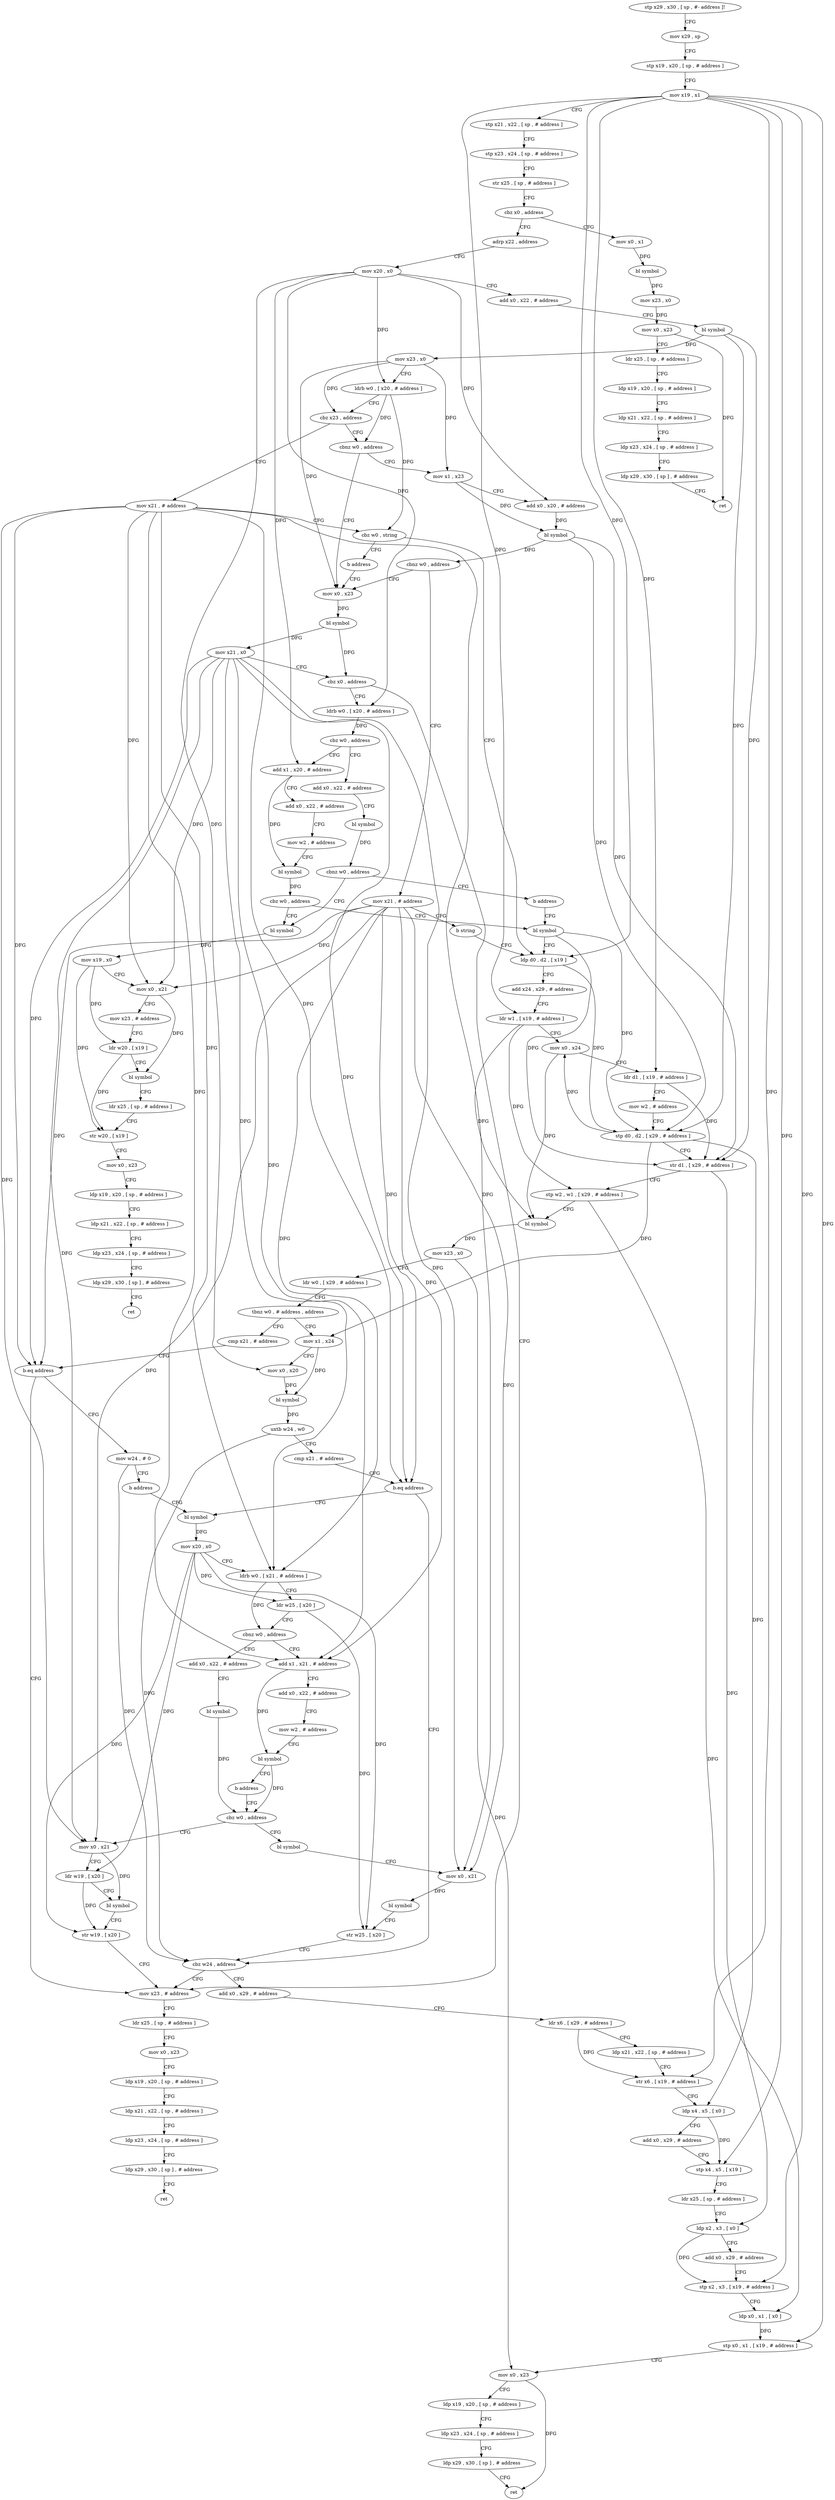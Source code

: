 digraph "func" {
"294552" [label = "stp x29 , x30 , [ sp , #- address ]!" ]
"294556" [label = "mov x29 , sp" ]
"294560" [label = "stp x19 , x20 , [ sp , # address ]" ]
"294564" [label = "mov x19 , x1" ]
"294568" [label = "stp x21 , x22 , [ sp , # address ]" ]
"294572" [label = "stp x23 , x24 , [ sp , # address ]" ]
"294576" [label = "str x25 , [ sp , # address ]" ]
"294580" [label = "cbz x0 , address" ]
"295072" [label = "mov x0 , x1" ]
"294584" [label = "adrp x22 , address" ]
"295076" [label = "bl symbol" ]
"295080" [label = "mov x23 , x0" ]
"295084" [label = "mov x0 , x23" ]
"295088" [label = "ldr x25 , [ sp , # address ]" ]
"295092" [label = "ldp x19 , x20 , [ sp , # address ]" ]
"295096" [label = "ldp x21 , x22 , [ sp , # address ]" ]
"295100" [label = "ldp x23 , x24 , [ sp , # address ]" ]
"295104" [label = "ldp x29 , x30 , [ sp ] , # address" ]
"295108" [label = "ret" ]
"294588" [label = "mov x20 , x0" ]
"294592" [label = "add x0 , x22 , # address" ]
"294596" [label = "bl symbol" ]
"294600" [label = "mov x23 , x0" ]
"294604" [label = "ldrb w0 , [ x20 , # address ]" ]
"294608" [label = "cbz x23 , address" ]
"295040" [label = "mov x21 , # address" ]
"294612" [label = "cbnz w0 , address" ]
"295044" [label = "cbz w0 , string" ]
"294748" [label = "ldp d0 , d2 , [ x19 ]" ]
"295048" [label = "b address" ]
"294720" [label = "mov x1 , x23" ]
"294616" [label = "mov x0 , x23" ]
"294752" [label = "add x24 , x29 , # address" ]
"294756" [label = "ldr w1 , [ x19 , # address ]" ]
"294760" [label = "mov x0 , x24" ]
"294764" [label = "ldr d1 , [ x19 , # address ]" ]
"294768" [label = "mov w2 , # address" ]
"294772" [label = "stp d0 , d2 , [ x29 , # address ]" ]
"294776" [label = "str d1 , [ x29 , # address ]" ]
"294780" [label = "stp w2 , w1 , [ x29 , # address ]" ]
"294784" [label = "bl symbol" ]
"294788" [label = "mov x23 , x0" ]
"294792" [label = "ldr w0 , [ x29 , # address ]" ]
"294796" [label = "tbnz w0 , # address , address" ]
"295024" [label = "cmp x21 , # address" ]
"294800" [label = "mov x1 , x24" ]
"294724" [label = "add x0 , x20 , # address" ]
"294728" [label = "bl symbol" ]
"294732" [label = "cbnz w0 , address" ]
"294736" [label = "mov x21 , # address" ]
"294620" [label = "bl symbol" ]
"294624" [label = "mov x21 , x0" ]
"294628" [label = "cbz x0 , address" ]
"294872" [label = "mov x23 , # address" ]
"294632" [label = "ldrb w0 , [ x20 , # address ]" ]
"295028" [label = "b.eq address" ]
"295032" [label = "mov w24 , # 0" ]
"294804" [label = "mov x0 , x20" ]
"294808" [label = "bl symbol" ]
"294812" [label = "uxtb w24 , w0" ]
"294816" [label = "cmp x21 , # address" ]
"294820" [label = "b.eq address" ]
"294920" [label = "cbz w24 , address" ]
"294824" [label = "bl symbol" ]
"294740" [label = "b string" ]
"294876" [label = "ldr x25 , [ sp , # address ]" ]
"294880" [label = "mov x0 , x23" ]
"294884" [label = "ldp x19 , x20 , [ sp , # address ]" ]
"294888" [label = "ldp x21 , x22 , [ sp , # address ]" ]
"294892" [label = "ldp x23 , x24 , [ sp , # address ]" ]
"294896" [label = "ldp x29 , x30 , [ sp ] , # address" ]
"294900" [label = "ret" ]
"294636" [label = "cbz w0 , address" ]
"295056" [label = "add x0 , x22 , # address" ]
"294640" [label = "add x1 , x20 , # address" ]
"295036" [label = "b address" ]
"294924" [label = "add x0 , x29 , # address" ]
"294828" [label = "mov x20 , x0" ]
"294832" [label = "ldrb w0 , [ x21 , # address ]" ]
"294836" [label = "ldr w25 , [ x20 ]" ]
"294840" [label = "cbnz w0 , address" ]
"295000" [label = "add x1 , x21 , # address" ]
"294844" [label = "add x0 , x22 , # address" ]
"295060" [label = "bl symbol" ]
"295064" [label = "cbnz w0 , address" ]
"294660" [label = "bl symbol" ]
"295068" [label = "b address" ]
"294644" [label = "add x0 , x22 , # address" ]
"294648" [label = "mov w2 , # address" ]
"294652" [label = "bl symbol" ]
"294656" [label = "cbz w0 , address" ]
"294744" [label = "bl symbol" ]
"294928" [label = "ldr x6 , [ x29 , # address ]" ]
"294932" [label = "ldp x21 , x22 , [ sp , # address ]" ]
"294936" [label = "str x6 , [ x19 , # address ]" ]
"294940" [label = "ldp x4 , x5 , [ x0 ]" ]
"294944" [label = "add x0 , x29 , # address" ]
"294948" [label = "stp x4 , x5 , [ x19 ]" ]
"294952" [label = "ldr x25 , [ sp , # address ]" ]
"294956" [label = "ldp x2 , x3 , [ x0 ]" ]
"294960" [label = "add x0 , x29 , # address" ]
"294964" [label = "stp x2 , x3 , [ x19 , # address ]" ]
"294968" [label = "ldp x0 , x1 , [ x0 ]" ]
"294972" [label = "stp x0 , x1 , [ x19 , # address ]" ]
"294976" [label = "mov x0 , x23" ]
"294980" [label = "ldp x19 , x20 , [ sp , # address ]" ]
"294984" [label = "ldp x23 , x24 , [ sp , # address ]" ]
"294988" [label = "ldp x29 , x30 , [ sp ] , # address" ]
"294992" [label = "ret" ]
"295004" [label = "add x0 , x22 , # address" ]
"295008" [label = "mov w2 , # address" ]
"295012" [label = "bl symbol" ]
"295016" [label = "b address" ]
"294852" [label = "cbz w0 , address" ]
"294848" [label = "bl symbol" ]
"294664" [label = "mov x19 , x0" ]
"294668" [label = "mov x0 , x21" ]
"294672" [label = "mov x23 , # address" ]
"294676" [label = "ldr w20 , [ x19 ]" ]
"294680" [label = "bl symbol" ]
"294684" [label = "ldr x25 , [ sp , # address ]" ]
"294688" [label = "str w20 , [ x19 ]" ]
"294692" [label = "mov x0 , x23" ]
"294696" [label = "ldp x19 , x20 , [ sp , # address ]" ]
"294700" [label = "ldp x21 , x22 , [ sp , # address ]" ]
"294704" [label = "ldp x23 , x24 , [ sp , # address ]" ]
"294708" [label = "ldp x29 , x30 , [ sp ] , # address" ]
"294712" [label = "ret" ]
"294904" [label = "bl symbol" ]
"294856" [label = "mov x0 , x21" ]
"294908" [label = "mov x0 , x21" ]
"294912" [label = "bl symbol" ]
"294916" [label = "str w25 , [ x20 ]" ]
"294860" [label = "ldr w19 , [ x20 ]" ]
"294864" [label = "bl symbol" ]
"294868" [label = "str w19 , [ x20 ]" ]
"294552" -> "294556" [ label = "CFG" ]
"294556" -> "294560" [ label = "CFG" ]
"294560" -> "294564" [ label = "CFG" ]
"294564" -> "294568" [ label = "CFG" ]
"294564" -> "294748" [ label = "DFG" ]
"294564" -> "294756" [ label = "DFG" ]
"294564" -> "294764" [ label = "DFG" ]
"294564" -> "294936" [ label = "DFG" ]
"294564" -> "294948" [ label = "DFG" ]
"294564" -> "294964" [ label = "DFG" ]
"294564" -> "294972" [ label = "DFG" ]
"294568" -> "294572" [ label = "CFG" ]
"294572" -> "294576" [ label = "CFG" ]
"294576" -> "294580" [ label = "CFG" ]
"294580" -> "295072" [ label = "CFG" ]
"294580" -> "294584" [ label = "CFG" ]
"295072" -> "295076" [ label = "DFG" ]
"294584" -> "294588" [ label = "CFG" ]
"295076" -> "295080" [ label = "DFG" ]
"295080" -> "295084" [ label = "DFG" ]
"295084" -> "295088" [ label = "CFG" ]
"295084" -> "295108" [ label = "DFG" ]
"295088" -> "295092" [ label = "CFG" ]
"295092" -> "295096" [ label = "CFG" ]
"295096" -> "295100" [ label = "CFG" ]
"295100" -> "295104" [ label = "CFG" ]
"295104" -> "295108" [ label = "CFG" ]
"294588" -> "294592" [ label = "CFG" ]
"294588" -> "294604" [ label = "DFG" ]
"294588" -> "294724" [ label = "DFG" ]
"294588" -> "294804" [ label = "DFG" ]
"294588" -> "294632" [ label = "DFG" ]
"294588" -> "294640" [ label = "DFG" ]
"294592" -> "294596" [ label = "CFG" ]
"294596" -> "294600" [ label = "DFG" ]
"294596" -> "294772" [ label = "DFG" ]
"294596" -> "294776" [ label = "DFG" ]
"294600" -> "294604" [ label = "CFG" ]
"294600" -> "294608" [ label = "DFG" ]
"294600" -> "294720" [ label = "DFG" ]
"294600" -> "294616" [ label = "DFG" ]
"294604" -> "294608" [ label = "CFG" ]
"294604" -> "295044" [ label = "DFG" ]
"294604" -> "294612" [ label = "DFG" ]
"294608" -> "295040" [ label = "CFG" ]
"294608" -> "294612" [ label = "CFG" ]
"295040" -> "295044" [ label = "CFG" ]
"295040" -> "295028" [ label = "DFG" ]
"295040" -> "294820" [ label = "DFG" ]
"295040" -> "294832" [ label = "DFG" ]
"295040" -> "295000" [ label = "DFG" ]
"295040" -> "294668" [ label = "DFG" ]
"295040" -> "294908" [ label = "DFG" ]
"295040" -> "294856" [ label = "DFG" ]
"294612" -> "294720" [ label = "CFG" ]
"294612" -> "294616" [ label = "CFG" ]
"295044" -> "294748" [ label = "CFG" ]
"295044" -> "295048" [ label = "CFG" ]
"294748" -> "294752" [ label = "CFG" ]
"294748" -> "294772" [ label = "DFG" ]
"295048" -> "294616" [ label = "CFG" ]
"294720" -> "294724" [ label = "CFG" ]
"294720" -> "294728" [ label = "DFG" ]
"294616" -> "294620" [ label = "DFG" ]
"294752" -> "294756" [ label = "CFG" ]
"294756" -> "294760" [ label = "CFG" ]
"294756" -> "294780" [ label = "DFG" ]
"294756" -> "294784" [ label = "DFG" ]
"294760" -> "294764" [ label = "CFG" ]
"294760" -> "294784" [ label = "DFG" ]
"294764" -> "294768" [ label = "CFG" ]
"294764" -> "294776" [ label = "DFG" ]
"294768" -> "294772" [ label = "CFG" ]
"294772" -> "294776" [ label = "CFG" ]
"294772" -> "294760" [ label = "DFG" ]
"294772" -> "294940" [ label = "DFG" ]
"294772" -> "294800" [ label = "DFG" ]
"294776" -> "294780" [ label = "CFG" ]
"294776" -> "294956" [ label = "DFG" ]
"294780" -> "294784" [ label = "CFG" ]
"294780" -> "294968" [ label = "DFG" ]
"294784" -> "294788" [ label = "DFG" ]
"294788" -> "294792" [ label = "CFG" ]
"294788" -> "294976" [ label = "DFG" ]
"294792" -> "294796" [ label = "CFG" ]
"294796" -> "295024" [ label = "CFG" ]
"294796" -> "294800" [ label = "CFG" ]
"295024" -> "295028" [ label = "CFG" ]
"294800" -> "294804" [ label = "CFG" ]
"294800" -> "294808" [ label = "DFG" ]
"294724" -> "294728" [ label = "DFG" ]
"294728" -> "294732" [ label = "DFG" ]
"294728" -> "294772" [ label = "DFG" ]
"294728" -> "294776" [ label = "DFG" ]
"294732" -> "294616" [ label = "CFG" ]
"294732" -> "294736" [ label = "CFG" ]
"294736" -> "294740" [ label = "CFG" ]
"294736" -> "295028" [ label = "DFG" ]
"294736" -> "294820" [ label = "DFG" ]
"294736" -> "294832" [ label = "DFG" ]
"294736" -> "295000" [ label = "DFG" ]
"294736" -> "294668" [ label = "DFG" ]
"294736" -> "294908" [ label = "DFG" ]
"294736" -> "294856" [ label = "DFG" ]
"294620" -> "294624" [ label = "DFG" ]
"294620" -> "294628" [ label = "DFG" ]
"294624" -> "294628" [ label = "CFG" ]
"294624" -> "295028" [ label = "DFG" ]
"294624" -> "294820" [ label = "DFG" ]
"294624" -> "294832" [ label = "DFG" ]
"294624" -> "295000" [ label = "DFG" ]
"294624" -> "294668" [ label = "DFG" ]
"294624" -> "294908" [ label = "DFG" ]
"294624" -> "294856" [ label = "DFG" ]
"294628" -> "294872" [ label = "CFG" ]
"294628" -> "294632" [ label = "CFG" ]
"294872" -> "294876" [ label = "CFG" ]
"294632" -> "294636" [ label = "DFG" ]
"295028" -> "294872" [ label = "CFG" ]
"295028" -> "295032" [ label = "CFG" ]
"295032" -> "295036" [ label = "CFG" ]
"295032" -> "294920" [ label = "DFG" ]
"294804" -> "294808" [ label = "DFG" ]
"294808" -> "294812" [ label = "DFG" ]
"294812" -> "294816" [ label = "CFG" ]
"294812" -> "294920" [ label = "DFG" ]
"294816" -> "294820" [ label = "CFG" ]
"294820" -> "294920" [ label = "CFG" ]
"294820" -> "294824" [ label = "CFG" ]
"294920" -> "294872" [ label = "CFG" ]
"294920" -> "294924" [ label = "CFG" ]
"294824" -> "294828" [ label = "DFG" ]
"294740" -> "294748" [ label = "CFG" ]
"294876" -> "294880" [ label = "CFG" ]
"294880" -> "294884" [ label = "CFG" ]
"294884" -> "294888" [ label = "CFG" ]
"294888" -> "294892" [ label = "CFG" ]
"294892" -> "294896" [ label = "CFG" ]
"294896" -> "294900" [ label = "CFG" ]
"294636" -> "295056" [ label = "CFG" ]
"294636" -> "294640" [ label = "CFG" ]
"295056" -> "295060" [ label = "CFG" ]
"294640" -> "294644" [ label = "CFG" ]
"294640" -> "294652" [ label = "DFG" ]
"295036" -> "294824" [ label = "CFG" ]
"294924" -> "294928" [ label = "CFG" ]
"294828" -> "294832" [ label = "CFG" ]
"294828" -> "294836" [ label = "DFG" ]
"294828" -> "294916" [ label = "DFG" ]
"294828" -> "294860" [ label = "DFG" ]
"294828" -> "294868" [ label = "DFG" ]
"294832" -> "294836" [ label = "CFG" ]
"294832" -> "294840" [ label = "DFG" ]
"294836" -> "294840" [ label = "CFG" ]
"294836" -> "294916" [ label = "DFG" ]
"294840" -> "295000" [ label = "CFG" ]
"294840" -> "294844" [ label = "CFG" ]
"295000" -> "295004" [ label = "CFG" ]
"295000" -> "295012" [ label = "DFG" ]
"294844" -> "294848" [ label = "CFG" ]
"295060" -> "295064" [ label = "DFG" ]
"295064" -> "294660" [ label = "CFG" ]
"295064" -> "295068" [ label = "CFG" ]
"294660" -> "294664" [ label = "DFG" ]
"295068" -> "294744" [ label = "CFG" ]
"294644" -> "294648" [ label = "CFG" ]
"294648" -> "294652" [ label = "CFG" ]
"294652" -> "294656" [ label = "DFG" ]
"294656" -> "294744" [ label = "CFG" ]
"294656" -> "294660" [ label = "CFG" ]
"294744" -> "294748" [ label = "CFG" ]
"294744" -> "294772" [ label = "DFG" ]
"294744" -> "294776" [ label = "DFG" ]
"294928" -> "294932" [ label = "CFG" ]
"294928" -> "294936" [ label = "DFG" ]
"294932" -> "294936" [ label = "CFG" ]
"294936" -> "294940" [ label = "CFG" ]
"294940" -> "294944" [ label = "CFG" ]
"294940" -> "294948" [ label = "DFG" ]
"294944" -> "294948" [ label = "CFG" ]
"294948" -> "294952" [ label = "CFG" ]
"294952" -> "294956" [ label = "CFG" ]
"294956" -> "294960" [ label = "CFG" ]
"294956" -> "294964" [ label = "DFG" ]
"294960" -> "294964" [ label = "CFG" ]
"294964" -> "294968" [ label = "CFG" ]
"294968" -> "294972" [ label = "DFG" ]
"294972" -> "294976" [ label = "CFG" ]
"294976" -> "294980" [ label = "CFG" ]
"294976" -> "294992" [ label = "DFG" ]
"294980" -> "294984" [ label = "CFG" ]
"294984" -> "294988" [ label = "CFG" ]
"294988" -> "294992" [ label = "CFG" ]
"295004" -> "295008" [ label = "CFG" ]
"295008" -> "295012" [ label = "CFG" ]
"295012" -> "295016" [ label = "CFG" ]
"295012" -> "294852" [ label = "DFG" ]
"295016" -> "294852" [ label = "CFG" ]
"294852" -> "294904" [ label = "CFG" ]
"294852" -> "294856" [ label = "CFG" ]
"294848" -> "294852" [ label = "DFG" ]
"294664" -> "294668" [ label = "CFG" ]
"294664" -> "294676" [ label = "DFG" ]
"294664" -> "294688" [ label = "DFG" ]
"294668" -> "294672" [ label = "CFG" ]
"294668" -> "294680" [ label = "DFG" ]
"294672" -> "294676" [ label = "CFG" ]
"294676" -> "294680" [ label = "CFG" ]
"294676" -> "294688" [ label = "DFG" ]
"294680" -> "294684" [ label = "CFG" ]
"294684" -> "294688" [ label = "CFG" ]
"294688" -> "294692" [ label = "CFG" ]
"294692" -> "294696" [ label = "CFG" ]
"294696" -> "294700" [ label = "CFG" ]
"294700" -> "294704" [ label = "CFG" ]
"294704" -> "294708" [ label = "CFG" ]
"294708" -> "294712" [ label = "CFG" ]
"294904" -> "294908" [ label = "CFG" ]
"294856" -> "294860" [ label = "CFG" ]
"294856" -> "294864" [ label = "DFG" ]
"294908" -> "294912" [ label = "DFG" ]
"294912" -> "294916" [ label = "CFG" ]
"294916" -> "294920" [ label = "CFG" ]
"294860" -> "294864" [ label = "CFG" ]
"294860" -> "294868" [ label = "DFG" ]
"294864" -> "294868" [ label = "CFG" ]
"294868" -> "294872" [ label = "CFG" ]
}

